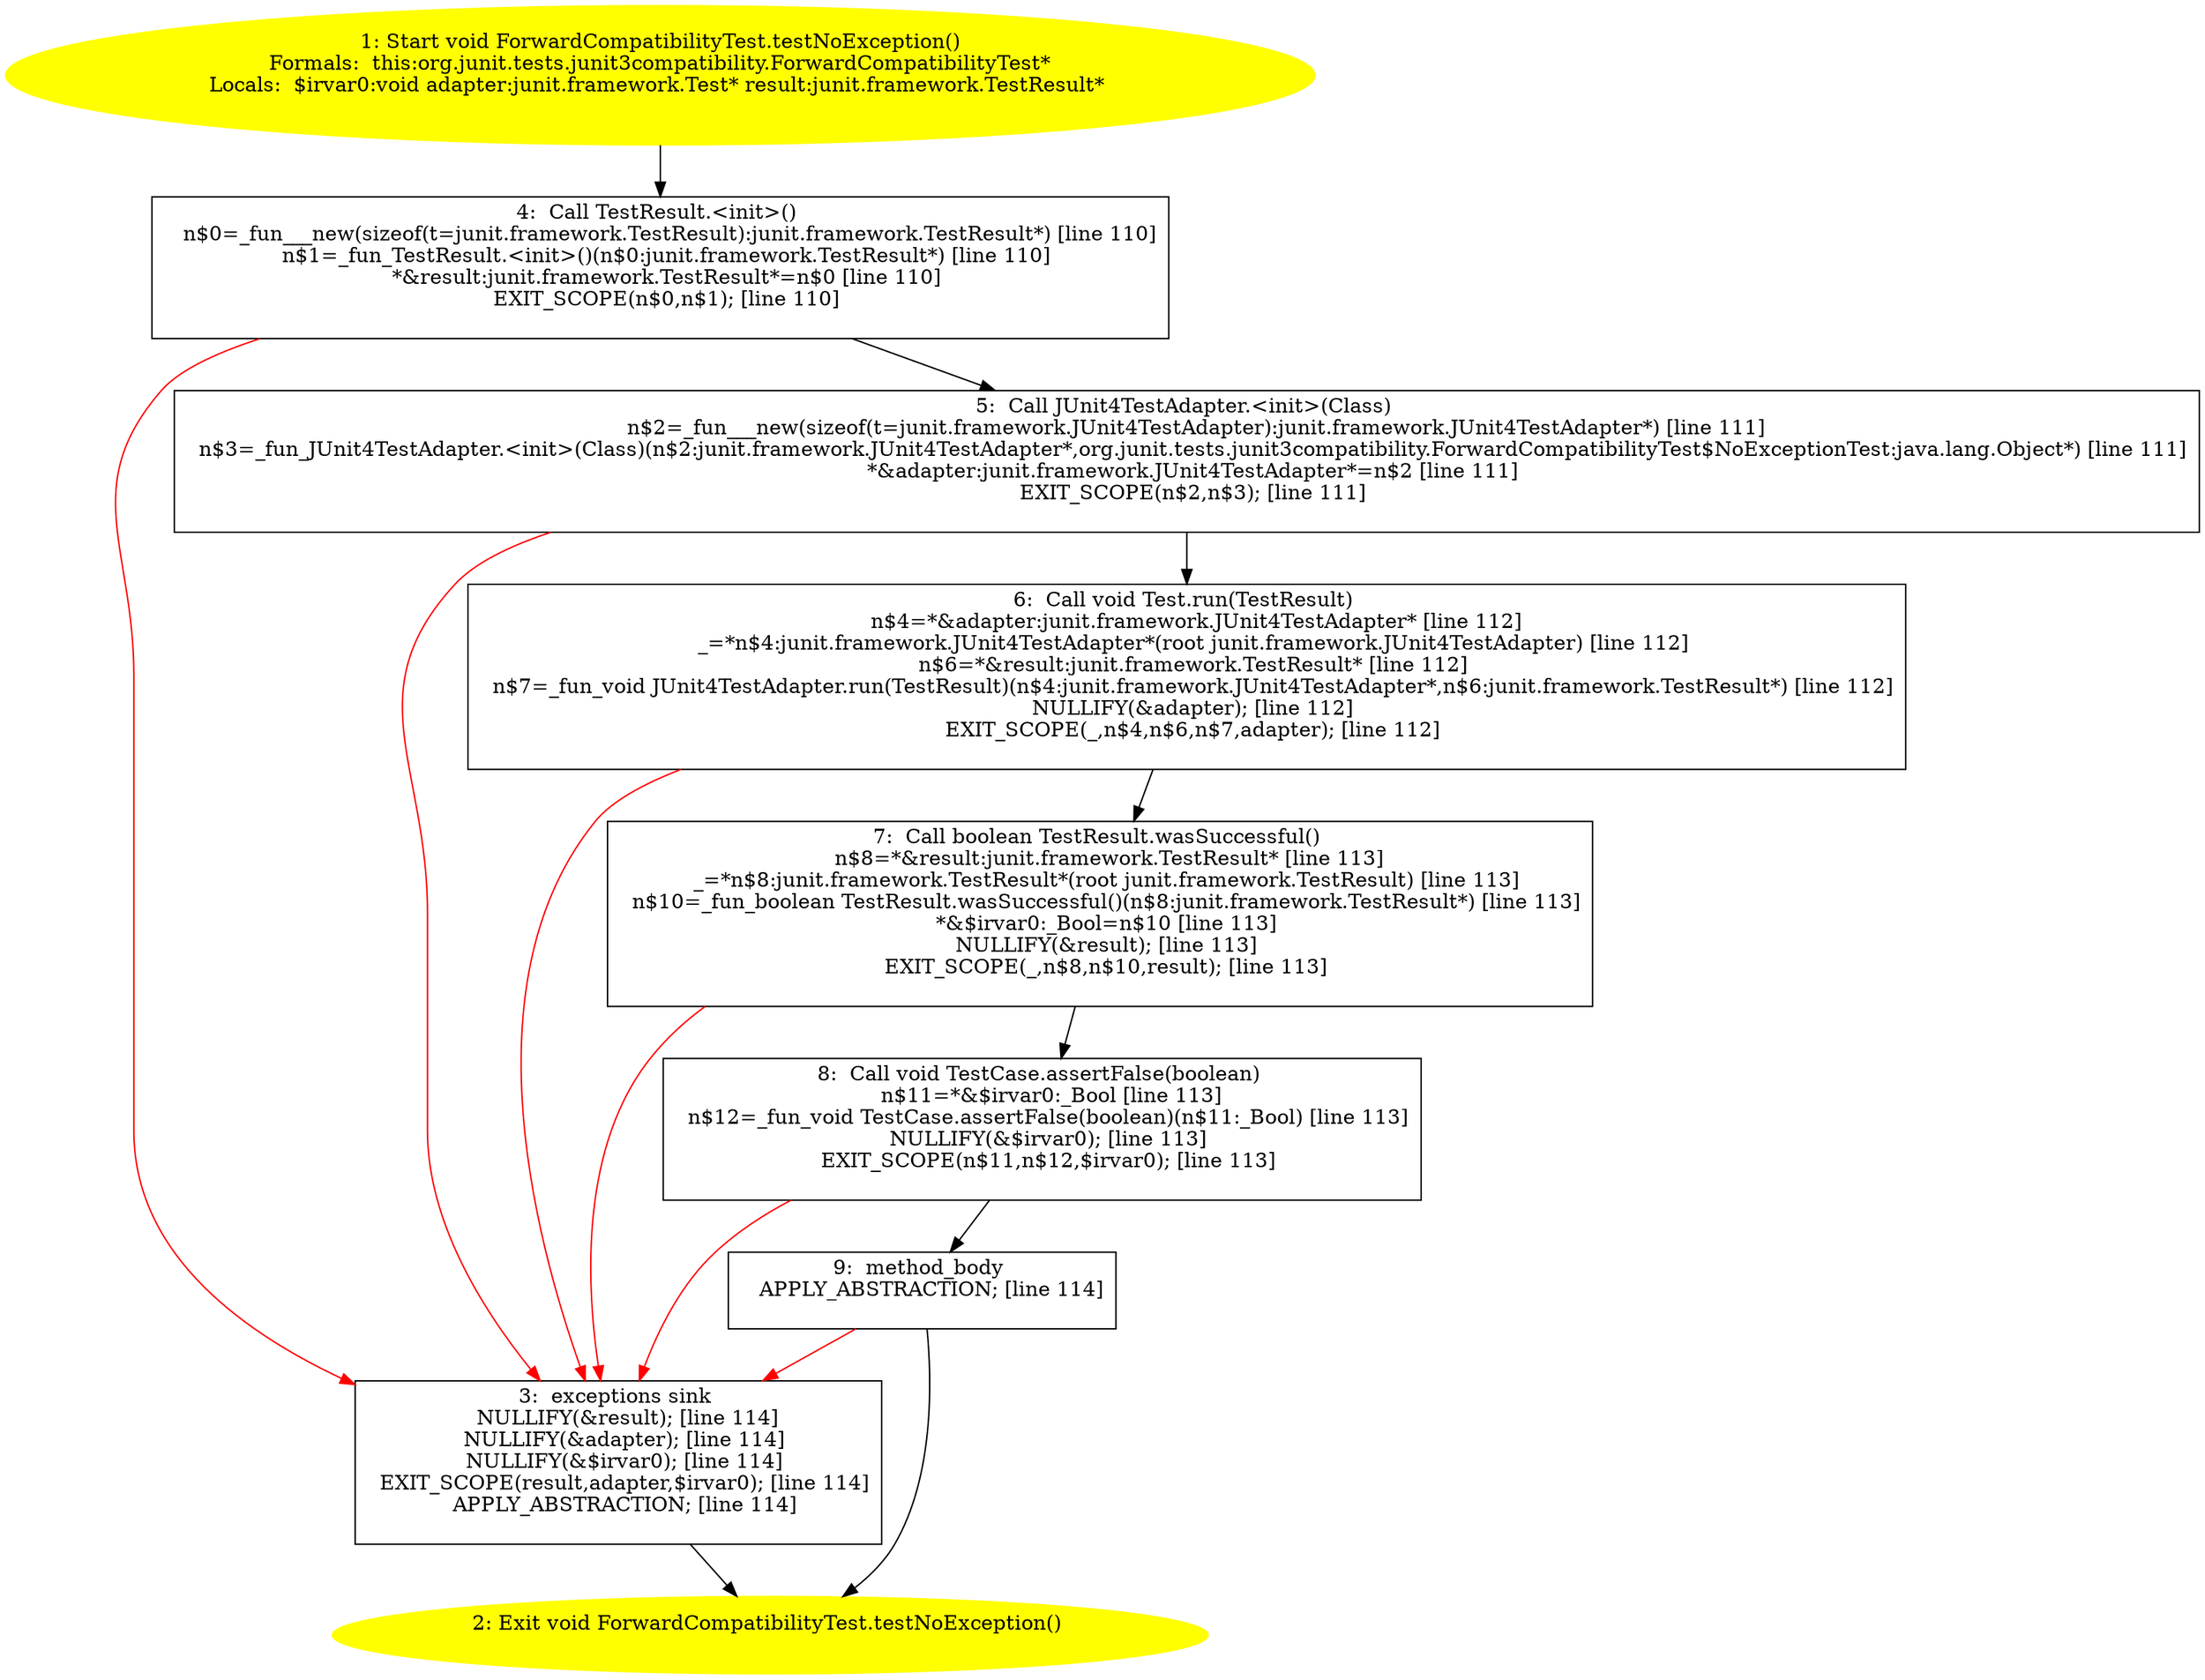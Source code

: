 /* @generated */
digraph cfg {
"org.junit.tests.junit3compatibility.ForwardCompatibilityTest.testNoException():void.a15fbc319ddc0fe2e112a0ec05bcfbd5_1" [label="1: Start void ForwardCompatibilityTest.testNoException()\nFormals:  this:org.junit.tests.junit3compatibility.ForwardCompatibilityTest*\nLocals:  $irvar0:void adapter:junit.framework.Test* result:junit.framework.TestResult* \n  " color=yellow style=filled]
	

	 "org.junit.tests.junit3compatibility.ForwardCompatibilityTest.testNoException():void.a15fbc319ddc0fe2e112a0ec05bcfbd5_1" -> "org.junit.tests.junit3compatibility.ForwardCompatibilityTest.testNoException():void.a15fbc319ddc0fe2e112a0ec05bcfbd5_4" ;
"org.junit.tests.junit3compatibility.ForwardCompatibilityTest.testNoException():void.a15fbc319ddc0fe2e112a0ec05bcfbd5_2" [label="2: Exit void ForwardCompatibilityTest.testNoException() \n  " color=yellow style=filled]
	

"org.junit.tests.junit3compatibility.ForwardCompatibilityTest.testNoException():void.a15fbc319ddc0fe2e112a0ec05bcfbd5_3" [label="3:  exceptions sink \n   NULLIFY(&result); [line 114]\n  NULLIFY(&adapter); [line 114]\n  NULLIFY(&$irvar0); [line 114]\n  EXIT_SCOPE(result,adapter,$irvar0); [line 114]\n  APPLY_ABSTRACTION; [line 114]\n " shape="box"]
	

	 "org.junit.tests.junit3compatibility.ForwardCompatibilityTest.testNoException():void.a15fbc319ddc0fe2e112a0ec05bcfbd5_3" -> "org.junit.tests.junit3compatibility.ForwardCompatibilityTest.testNoException():void.a15fbc319ddc0fe2e112a0ec05bcfbd5_2" ;
"org.junit.tests.junit3compatibility.ForwardCompatibilityTest.testNoException():void.a15fbc319ddc0fe2e112a0ec05bcfbd5_4" [label="4:  Call TestResult.<init>() \n   n$0=_fun___new(sizeof(t=junit.framework.TestResult):junit.framework.TestResult*) [line 110]\n  n$1=_fun_TestResult.<init>()(n$0:junit.framework.TestResult*) [line 110]\n  *&result:junit.framework.TestResult*=n$0 [line 110]\n  EXIT_SCOPE(n$0,n$1); [line 110]\n " shape="box"]
	

	 "org.junit.tests.junit3compatibility.ForwardCompatibilityTest.testNoException():void.a15fbc319ddc0fe2e112a0ec05bcfbd5_4" -> "org.junit.tests.junit3compatibility.ForwardCompatibilityTest.testNoException():void.a15fbc319ddc0fe2e112a0ec05bcfbd5_5" ;
	 "org.junit.tests.junit3compatibility.ForwardCompatibilityTest.testNoException():void.a15fbc319ddc0fe2e112a0ec05bcfbd5_4" -> "org.junit.tests.junit3compatibility.ForwardCompatibilityTest.testNoException():void.a15fbc319ddc0fe2e112a0ec05bcfbd5_3" [color="red" ];
"org.junit.tests.junit3compatibility.ForwardCompatibilityTest.testNoException():void.a15fbc319ddc0fe2e112a0ec05bcfbd5_5" [label="5:  Call JUnit4TestAdapter.<init>(Class) \n   n$2=_fun___new(sizeof(t=junit.framework.JUnit4TestAdapter):junit.framework.JUnit4TestAdapter*) [line 111]\n  n$3=_fun_JUnit4TestAdapter.<init>(Class)(n$2:junit.framework.JUnit4TestAdapter*,org.junit.tests.junit3compatibility.ForwardCompatibilityTest$NoExceptionTest:java.lang.Object*) [line 111]\n  *&adapter:junit.framework.JUnit4TestAdapter*=n$2 [line 111]\n  EXIT_SCOPE(n$2,n$3); [line 111]\n " shape="box"]
	

	 "org.junit.tests.junit3compatibility.ForwardCompatibilityTest.testNoException():void.a15fbc319ddc0fe2e112a0ec05bcfbd5_5" -> "org.junit.tests.junit3compatibility.ForwardCompatibilityTest.testNoException():void.a15fbc319ddc0fe2e112a0ec05bcfbd5_6" ;
	 "org.junit.tests.junit3compatibility.ForwardCompatibilityTest.testNoException():void.a15fbc319ddc0fe2e112a0ec05bcfbd5_5" -> "org.junit.tests.junit3compatibility.ForwardCompatibilityTest.testNoException():void.a15fbc319ddc0fe2e112a0ec05bcfbd5_3" [color="red" ];
"org.junit.tests.junit3compatibility.ForwardCompatibilityTest.testNoException():void.a15fbc319ddc0fe2e112a0ec05bcfbd5_6" [label="6:  Call void Test.run(TestResult) \n   n$4=*&adapter:junit.framework.JUnit4TestAdapter* [line 112]\n  _=*n$4:junit.framework.JUnit4TestAdapter*(root junit.framework.JUnit4TestAdapter) [line 112]\n  n$6=*&result:junit.framework.TestResult* [line 112]\n  n$7=_fun_void JUnit4TestAdapter.run(TestResult)(n$4:junit.framework.JUnit4TestAdapter*,n$6:junit.framework.TestResult*) [line 112]\n  NULLIFY(&adapter); [line 112]\n  EXIT_SCOPE(_,n$4,n$6,n$7,adapter); [line 112]\n " shape="box"]
	

	 "org.junit.tests.junit3compatibility.ForwardCompatibilityTest.testNoException():void.a15fbc319ddc0fe2e112a0ec05bcfbd5_6" -> "org.junit.tests.junit3compatibility.ForwardCompatibilityTest.testNoException():void.a15fbc319ddc0fe2e112a0ec05bcfbd5_7" ;
	 "org.junit.tests.junit3compatibility.ForwardCompatibilityTest.testNoException():void.a15fbc319ddc0fe2e112a0ec05bcfbd5_6" -> "org.junit.tests.junit3compatibility.ForwardCompatibilityTest.testNoException():void.a15fbc319ddc0fe2e112a0ec05bcfbd5_3" [color="red" ];
"org.junit.tests.junit3compatibility.ForwardCompatibilityTest.testNoException():void.a15fbc319ddc0fe2e112a0ec05bcfbd5_7" [label="7:  Call boolean TestResult.wasSuccessful() \n   n$8=*&result:junit.framework.TestResult* [line 113]\n  _=*n$8:junit.framework.TestResult*(root junit.framework.TestResult) [line 113]\n  n$10=_fun_boolean TestResult.wasSuccessful()(n$8:junit.framework.TestResult*) [line 113]\n  *&$irvar0:_Bool=n$10 [line 113]\n  NULLIFY(&result); [line 113]\n  EXIT_SCOPE(_,n$8,n$10,result); [line 113]\n " shape="box"]
	

	 "org.junit.tests.junit3compatibility.ForwardCompatibilityTest.testNoException():void.a15fbc319ddc0fe2e112a0ec05bcfbd5_7" -> "org.junit.tests.junit3compatibility.ForwardCompatibilityTest.testNoException():void.a15fbc319ddc0fe2e112a0ec05bcfbd5_8" ;
	 "org.junit.tests.junit3compatibility.ForwardCompatibilityTest.testNoException():void.a15fbc319ddc0fe2e112a0ec05bcfbd5_7" -> "org.junit.tests.junit3compatibility.ForwardCompatibilityTest.testNoException():void.a15fbc319ddc0fe2e112a0ec05bcfbd5_3" [color="red" ];
"org.junit.tests.junit3compatibility.ForwardCompatibilityTest.testNoException():void.a15fbc319ddc0fe2e112a0ec05bcfbd5_8" [label="8:  Call void TestCase.assertFalse(boolean) \n   n$11=*&$irvar0:_Bool [line 113]\n  n$12=_fun_void TestCase.assertFalse(boolean)(n$11:_Bool) [line 113]\n  NULLIFY(&$irvar0); [line 113]\n  EXIT_SCOPE(n$11,n$12,$irvar0); [line 113]\n " shape="box"]
	

	 "org.junit.tests.junit3compatibility.ForwardCompatibilityTest.testNoException():void.a15fbc319ddc0fe2e112a0ec05bcfbd5_8" -> "org.junit.tests.junit3compatibility.ForwardCompatibilityTest.testNoException():void.a15fbc319ddc0fe2e112a0ec05bcfbd5_9" ;
	 "org.junit.tests.junit3compatibility.ForwardCompatibilityTest.testNoException():void.a15fbc319ddc0fe2e112a0ec05bcfbd5_8" -> "org.junit.tests.junit3compatibility.ForwardCompatibilityTest.testNoException():void.a15fbc319ddc0fe2e112a0ec05bcfbd5_3" [color="red" ];
"org.junit.tests.junit3compatibility.ForwardCompatibilityTest.testNoException():void.a15fbc319ddc0fe2e112a0ec05bcfbd5_9" [label="9:  method_body \n   APPLY_ABSTRACTION; [line 114]\n " shape="box"]
	

	 "org.junit.tests.junit3compatibility.ForwardCompatibilityTest.testNoException():void.a15fbc319ddc0fe2e112a0ec05bcfbd5_9" -> "org.junit.tests.junit3compatibility.ForwardCompatibilityTest.testNoException():void.a15fbc319ddc0fe2e112a0ec05bcfbd5_2" ;
	 "org.junit.tests.junit3compatibility.ForwardCompatibilityTest.testNoException():void.a15fbc319ddc0fe2e112a0ec05bcfbd5_9" -> "org.junit.tests.junit3compatibility.ForwardCompatibilityTest.testNoException():void.a15fbc319ddc0fe2e112a0ec05bcfbd5_3" [color="red" ];
}
